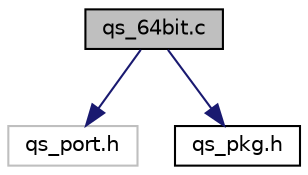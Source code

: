 digraph "qs_64bit.c"
{
 // LATEX_PDF_SIZE
  edge [fontname="Helvetica",fontsize="10",labelfontname="Helvetica",labelfontsize="10"];
  node [fontname="Helvetica",fontsize="10",shape=record];
  Node1 [label="qs_64bit.c",height=0.2,width=0.4,color="black", fillcolor="grey75", style="filled", fontcolor="black",tooltip="QS long-long (64-bit) output."];
  Node1 -> Node2 [color="midnightblue",fontsize="10",style="solid",fontname="Helvetica"];
  Node2 [label="qs_port.h",height=0.2,width=0.4,color="grey75", fillcolor="white", style="filled",tooltip=" "];
  Node1 -> Node3 [color="midnightblue",fontsize="10",style="solid",fontname="Helvetica"];
  Node3 [label="qs_pkg.h",height=0.2,width=0.4,color="black", fillcolor="white", style="filled",URL="$qs__pkg_8h.html",tooltip="Internal (package scope) QS/C interface."];
}
